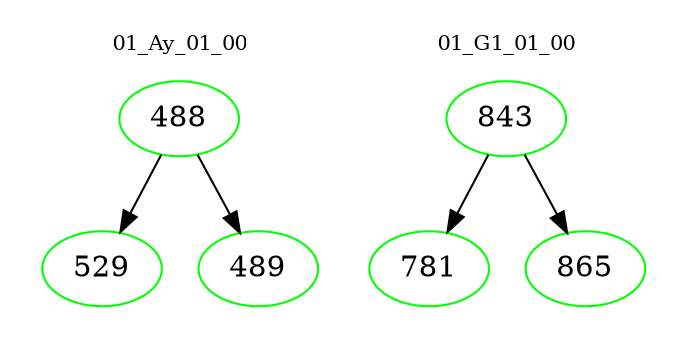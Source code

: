 digraph{
subgraph cluster_0 {
color = white
label = "01_Ay_01_00";
fontsize=10;
T0_488 [label="488", color="green"]
T0_488 -> T0_529 [color="black"]
T0_529 [label="529", color="green"]
T0_488 -> T0_489 [color="black"]
T0_489 [label="489", color="green"]
}
subgraph cluster_1 {
color = white
label = "01_G1_01_00";
fontsize=10;
T1_843 [label="843", color="green"]
T1_843 -> T1_781 [color="black"]
T1_781 [label="781", color="green"]
T1_843 -> T1_865 [color="black"]
T1_865 [label="865", color="green"]
}
}
